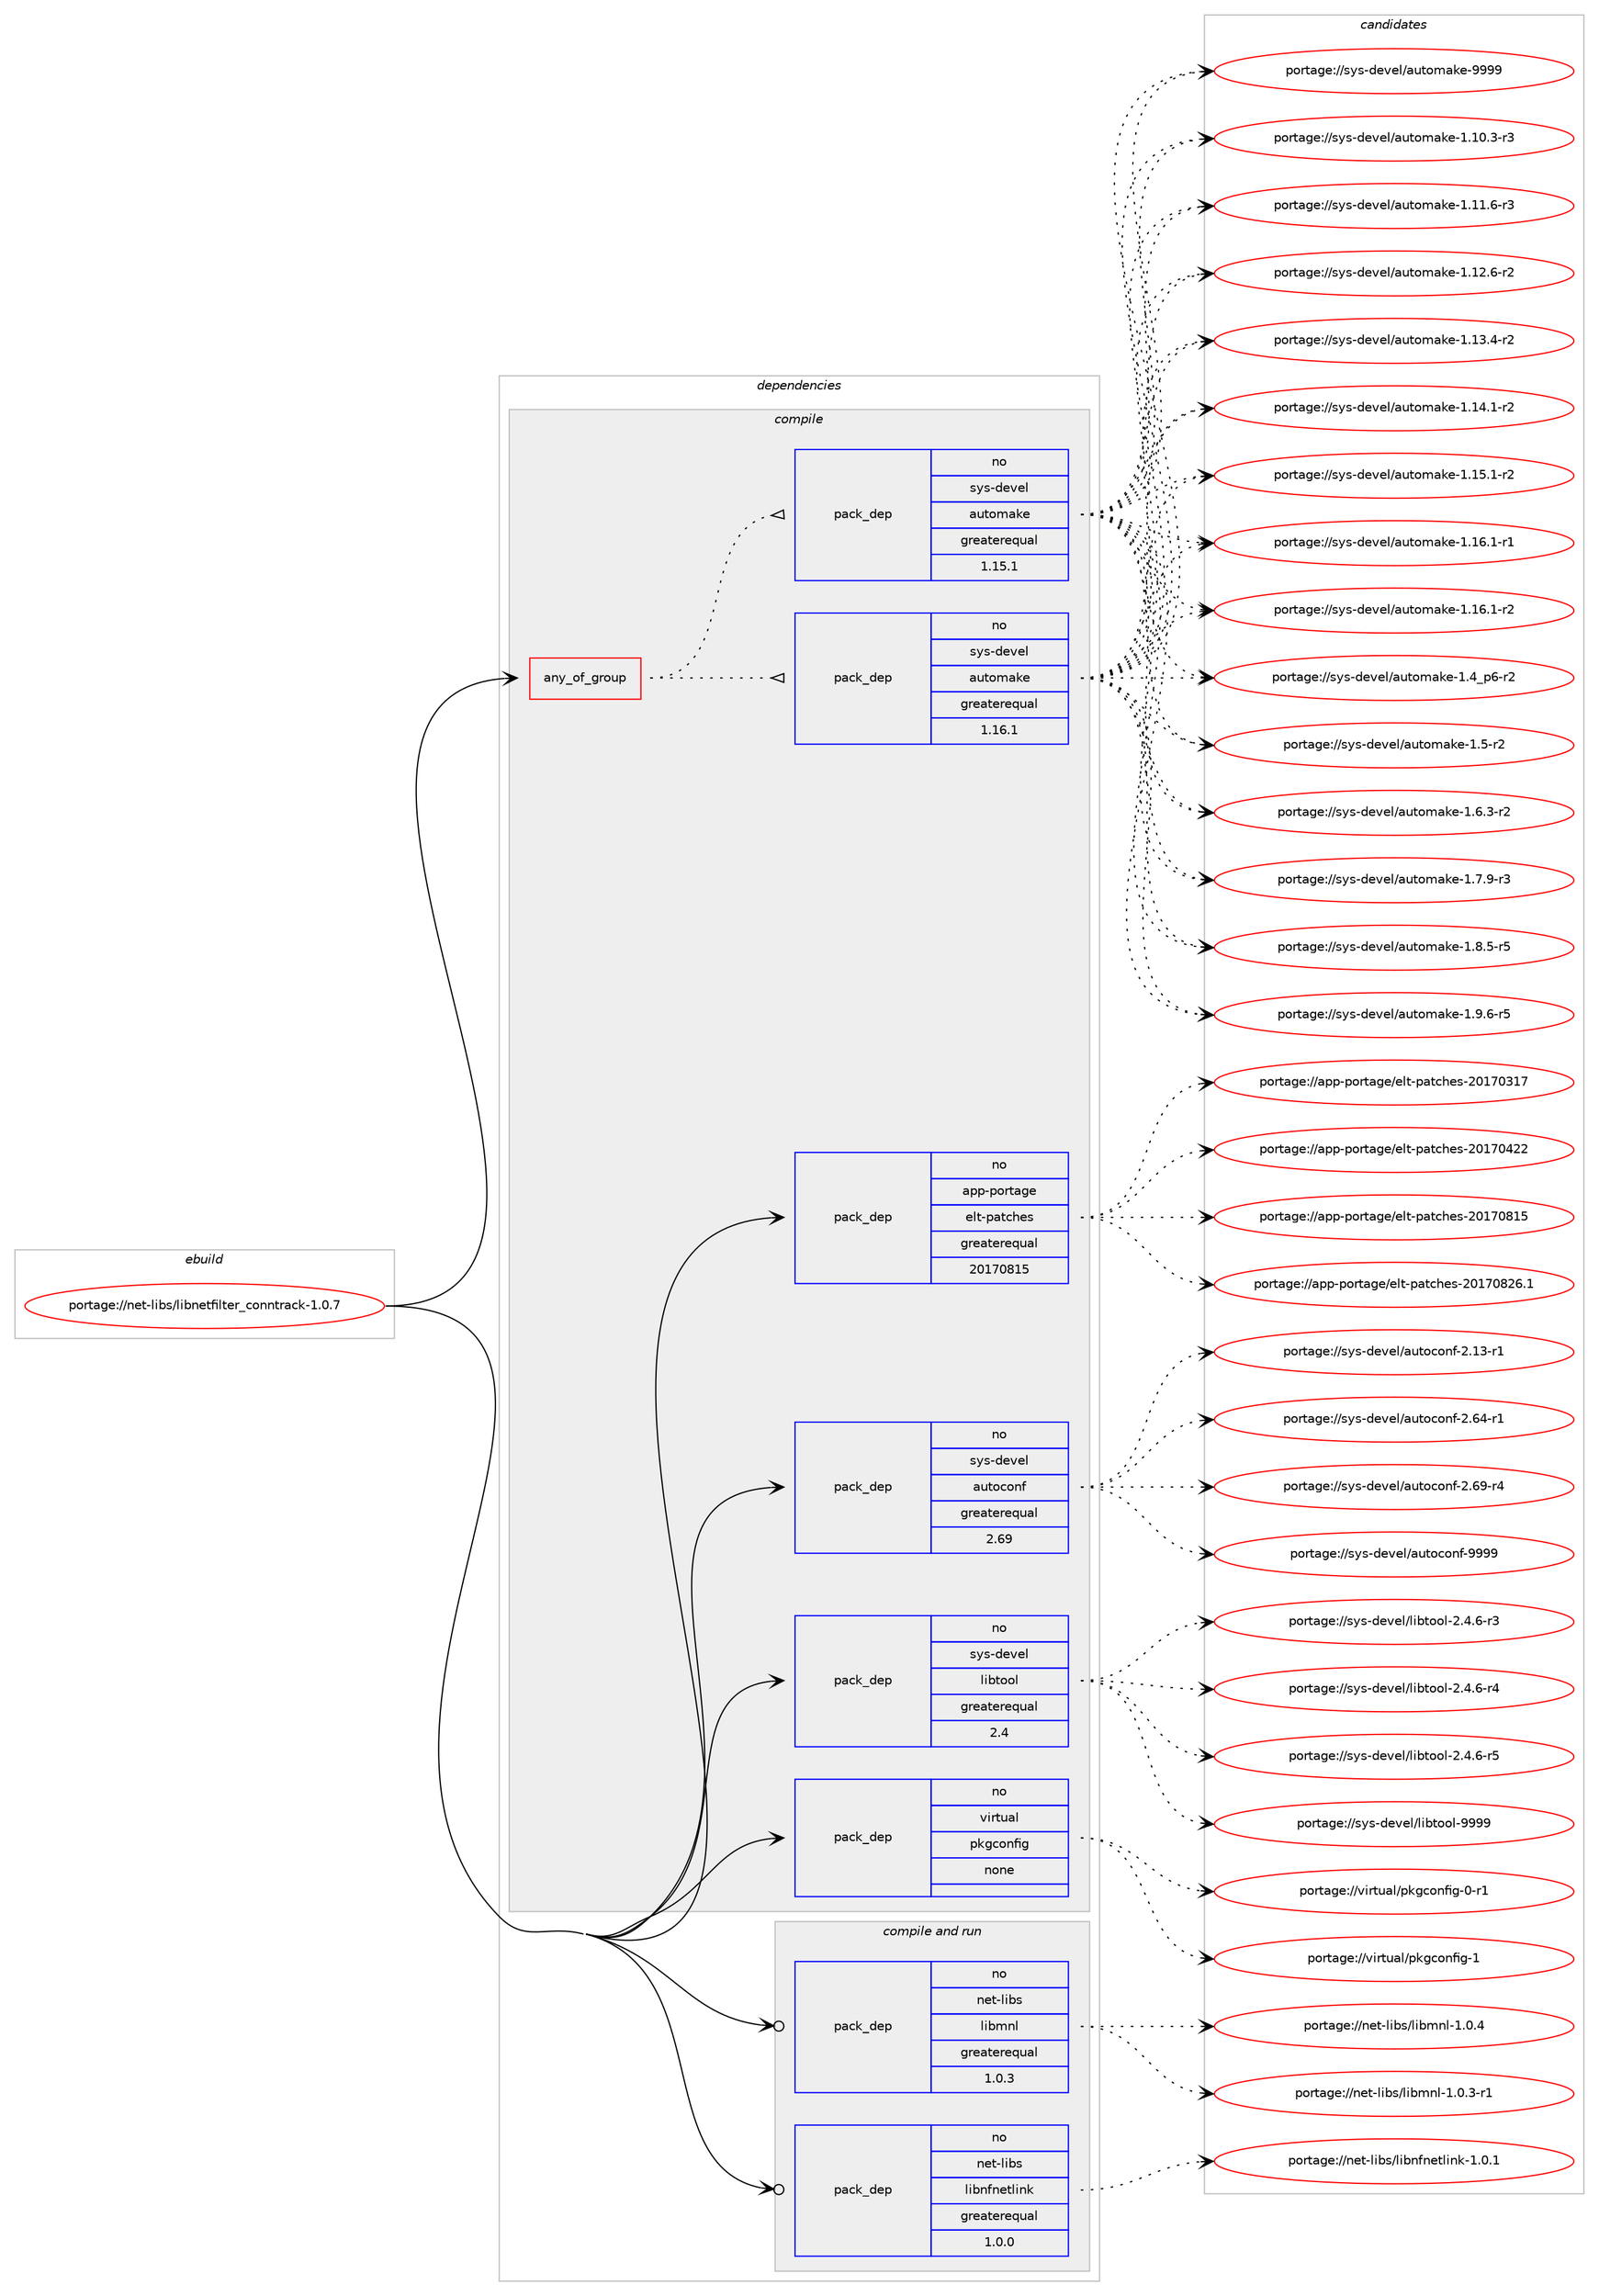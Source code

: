 digraph prolog {

# *************
# Graph options
# *************

newrank=true;
concentrate=true;
compound=true;
graph [rankdir=LR,fontname=Helvetica,fontsize=10,ranksep=1.5];#, ranksep=2.5, nodesep=0.2];
edge  [arrowhead=vee];
node  [fontname=Helvetica,fontsize=10];

# **********
# The ebuild
# **********

subgraph cluster_leftcol {
color=gray;
rank=same;
label=<<i>ebuild</i>>;
id [label="portage://net-libs/libnetfilter_conntrack-1.0.7", color=red, width=4, href="../net-libs/libnetfilter_conntrack-1.0.7.svg"];
}

# ****************
# The dependencies
# ****************

subgraph cluster_midcol {
color=gray;
label=<<i>dependencies</i>>;
subgraph cluster_compile {
fillcolor="#eeeeee";
style=filled;
label=<<i>compile</i>>;
subgraph any5813 {
dependency360034 [label=<<TABLE BORDER="0" CELLBORDER="1" CELLSPACING="0" CELLPADDING="4"><TR><TD CELLPADDING="10">any_of_group</TD></TR></TABLE>>, shape=none, color=red];subgraph pack264009 {
dependency360035 [label=<<TABLE BORDER="0" CELLBORDER="1" CELLSPACING="0" CELLPADDING="4" WIDTH="220"><TR><TD ROWSPAN="6" CELLPADDING="30">pack_dep</TD></TR><TR><TD WIDTH="110">no</TD></TR><TR><TD>sys-devel</TD></TR><TR><TD>automake</TD></TR><TR><TD>greaterequal</TD></TR><TR><TD>1.16.1</TD></TR></TABLE>>, shape=none, color=blue];
}
dependency360034:e -> dependency360035:w [weight=20,style="dotted",arrowhead="oinv"];
subgraph pack264010 {
dependency360036 [label=<<TABLE BORDER="0" CELLBORDER="1" CELLSPACING="0" CELLPADDING="4" WIDTH="220"><TR><TD ROWSPAN="6" CELLPADDING="30">pack_dep</TD></TR><TR><TD WIDTH="110">no</TD></TR><TR><TD>sys-devel</TD></TR><TR><TD>automake</TD></TR><TR><TD>greaterequal</TD></TR><TR><TD>1.15.1</TD></TR></TABLE>>, shape=none, color=blue];
}
dependency360034:e -> dependency360036:w [weight=20,style="dotted",arrowhead="oinv"];
}
id:e -> dependency360034:w [weight=20,style="solid",arrowhead="vee"];
subgraph pack264011 {
dependency360037 [label=<<TABLE BORDER="0" CELLBORDER="1" CELLSPACING="0" CELLPADDING="4" WIDTH="220"><TR><TD ROWSPAN="6" CELLPADDING="30">pack_dep</TD></TR><TR><TD WIDTH="110">no</TD></TR><TR><TD>app-portage</TD></TR><TR><TD>elt-patches</TD></TR><TR><TD>greaterequal</TD></TR><TR><TD>20170815</TD></TR></TABLE>>, shape=none, color=blue];
}
id:e -> dependency360037:w [weight=20,style="solid",arrowhead="vee"];
subgraph pack264012 {
dependency360038 [label=<<TABLE BORDER="0" CELLBORDER="1" CELLSPACING="0" CELLPADDING="4" WIDTH="220"><TR><TD ROWSPAN="6" CELLPADDING="30">pack_dep</TD></TR><TR><TD WIDTH="110">no</TD></TR><TR><TD>sys-devel</TD></TR><TR><TD>autoconf</TD></TR><TR><TD>greaterequal</TD></TR><TR><TD>2.69</TD></TR></TABLE>>, shape=none, color=blue];
}
id:e -> dependency360038:w [weight=20,style="solid",arrowhead="vee"];
subgraph pack264013 {
dependency360039 [label=<<TABLE BORDER="0" CELLBORDER="1" CELLSPACING="0" CELLPADDING="4" WIDTH="220"><TR><TD ROWSPAN="6" CELLPADDING="30">pack_dep</TD></TR><TR><TD WIDTH="110">no</TD></TR><TR><TD>sys-devel</TD></TR><TR><TD>libtool</TD></TR><TR><TD>greaterequal</TD></TR><TR><TD>2.4</TD></TR></TABLE>>, shape=none, color=blue];
}
id:e -> dependency360039:w [weight=20,style="solid",arrowhead="vee"];
subgraph pack264014 {
dependency360040 [label=<<TABLE BORDER="0" CELLBORDER="1" CELLSPACING="0" CELLPADDING="4" WIDTH="220"><TR><TD ROWSPAN="6" CELLPADDING="30">pack_dep</TD></TR><TR><TD WIDTH="110">no</TD></TR><TR><TD>virtual</TD></TR><TR><TD>pkgconfig</TD></TR><TR><TD>none</TD></TR><TR><TD></TD></TR></TABLE>>, shape=none, color=blue];
}
id:e -> dependency360040:w [weight=20,style="solid",arrowhead="vee"];
}
subgraph cluster_compileandrun {
fillcolor="#eeeeee";
style=filled;
label=<<i>compile and run</i>>;
subgraph pack264015 {
dependency360041 [label=<<TABLE BORDER="0" CELLBORDER="1" CELLSPACING="0" CELLPADDING="4" WIDTH="220"><TR><TD ROWSPAN="6" CELLPADDING="30">pack_dep</TD></TR><TR><TD WIDTH="110">no</TD></TR><TR><TD>net-libs</TD></TR><TR><TD>libmnl</TD></TR><TR><TD>greaterequal</TD></TR><TR><TD>1.0.3</TD></TR></TABLE>>, shape=none, color=blue];
}
id:e -> dependency360041:w [weight=20,style="solid",arrowhead="odotvee"];
subgraph pack264016 {
dependency360042 [label=<<TABLE BORDER="0" CELLBORDER="1" CELLSPACING="0" CELLPADDING="4" WIDTH="220"><TR><TD ROWSPAN="6" CELLPADDING="30">pack_dep</TD></TR><TR><TD WIDTH="110">no</TD></TR><TR><TD>net-libs</TD></TR><TR><TD>libnfnetlink</TD></TR><TR><TD>greaterequal</TD></TR><TR><TD>1.0.0</TD></TR></TABLE>>, shape=none, color=blue];
}
id:e -> dependency360042:w [weight=20,style="solid",arrowhead="odotvee"];
}
subgraph cluster_run {
fillcolor="#eeeeee";
style=filled;
label=<<i>run</i>>;
}
}

# **************
# The candidates
# **************

subgraph cluster_choices {
rank=same;
color=gray;
label=<<i>candidates</i>>;

subgraph choice264009 {
color=black;
nodesep=1;
choiceportage11512111545100101118101108479711711611110997107101454946494846514511451 [label="portage://sys-devel/automake-1.10.3-r3", color=red, width=4,href="../sys-devel/automake-1.10.3-r3.svg"];
choiceportage11512111545100101118101108479711711611110997107101454946494946544511451 [label="portage://sys-devel/automake-1.11.6-r3", color=red, width=4,href="../sys-devel/automake-1.11.6-r3.svg"];
choiceportage11512111545100101118101108479711711611110997107101454946495046544511450 [label="portage://sys-devel/automake-1.12.6-r2", color=red, width=4,href="../sys-devel/automake-1.12.6-r2.svg"];
choiceportage11512111545100101118101108479711711611110997107101454946495146524511450 [label="portage://sys-devel/automake-1.13.4-r2", color=red, width=4,href="../sys-devel/automake-1.13.4-r2.svg"];
choiceportage11512111545100101118101108479711711611110997107101454946495246494511450 [label="portage://sys-devel/automake-1.14.1-r2", color=red, width=4,href="../sys-devel/automake-1.14.1-r2.svg"];
choiceportage11512111545100101118101108479711711611110997107101454946495346494511450 [label="portage://sys-devel/automake-1.15.1-r2", color=red, width=4,href="../sys-devel/automake-1.15.1-r2.svg"];
choiceportage11512111545100101118101108479711711611110997107101454946495446494511449 [label="portage://sys-devel/automake-1.16.1-r1", color=red, width=4,href="../sys-devel/automake-1.16.1-r1.svg"];
choiceportage11512111545100101118101108479711711611110997107101454946495446494511450 [label="portage://sys-devel/automake-1.16.1-r2", color=red, width=4,href="../sys-devel/automake-1.16.1-r2.svg"];
choiceportage115121115451001011181011084797117116111109971071014549465295112544511450 [label="portage://sys-devel/automake-1.4_p6-r2", color=red, width=4,href="../sys-devel/automake-1.4_p6-r2.svg"];
choiceportage11512111545100101118101108479711711611110997107101454946534511450 [label="portage://sys-devel/automake-1.5-r2", color=red, width=4,href="../sys-devel/automake-1.5-r2.svg"];
choiceportage115121115451001011181011084797117116111109971071014549465446514511450 [label="portage://sys-devel/automake-1.6.3-r2", color=red, width=4,href="../sys-devel/automake-1.6.3-r2.svg"];
choiceportage115121115451001011181011084797117116111109971071014549465546574511451 [label="portage://sys-devel/automake-1.7.9-r3", color=red, width=4,href="../sys-devel/automake-1.7.9-r3.svg"];
choiceportage115121115451001011181011084797117116111109971071014549465646534511453 [label="portage://sys-devel/automake-1.8.5-r5", color=red, width=4,href="../sys-devel/automake-1.8.5-r5.svg"];
choiceportage115121115451001011181011084797117116111109971071014549465746544511453 [label="portage://sys-devel/automake-1.9.6-r5", color=red, width=4,href="../sys-devel/automake-1.9.6-r5.svg"];
choiceportage115121115451001011181011084797117116111109971071014557575757 [label="portage://sys-devel/automake-9999", color=red, width=4,href="../sys-devel/automake-9999.svg"];
dependency360035:e -> choiceportage11512111545100101118101108479711711611110997107101454946494846514511451:w [style=dotted,weight="100"];
dependency360035:e -> choiceportage11512111545100101118101108479711711611110997107101454946494946544511451:w [style=dotted,weight="100"];
dependency360035:e -> choiceportage11512111545100101118101108479711711611110997107101454946495046544511450:w [style=dotted,weight="100"];
dependency360035:e -> choiceportage11512111545100101118101108479711711611110997107101454946495146524511450:w [style=dotted,weight="100"];
dependency360035:e -> choiceportage11512111545100101118101108479711711611110997107101454946495246494511450:w [style=dotted,weight="100"];
dependency360035:e -> choiceportage11512111545100101118101108479711711611110997107101454946495346494511450:w [style=dotted,weight="100"];
dependency360035:e -> choiceportage11512111545100101118101108479711711611110997107101454946495446494511449:w [style=dotted,weight="100"];
dependency360035:e -> choiceportage11512111545100101118101108479711711611110997107101454946495446494511450:w [style=dotted,weight="100"];
dependency360035:e -> choiceportage115121115451001011181011084797117116111109971071014549465295112544511450:w [style=dotted,weight="100"];
dependency360035:e -> choiceportage11512111545100101118101108479711711611110997107101454946534511450:w [style=dotted,weight="100"];
dependency360035:e -> choiceportage115121115451001011181011084797117116111109971071014549465446514511450:w [style=dotted,weight="100"];
dependency360035:e -> choiceportage115121115451001011181011084797117116111109971071014549465546574511451:w [style=dotted,weight="100"];
dependency360035:e -> choiceportage115121115451001011181011084797117116111109971071014549465646534511453:w [style=dotted,weight="100"];
dependency360035:e -> choiceportage115121115451001011181011084797117116111109971071014549465746544511453:w [style=dotted,weight="100"];
dependency360035:e -> choiceportage115121115451001011181011084797117116111109971071014557575757:w [style=dotted,weight="100"];
}
subgraph choice264010 {
color=black;
nodesep=1;
choiceportage11512111545100101118101108479711711611110997107101454946494846514511451 [label="portage://sys-devel/automake-1.10.3-r3", color=red, width=4,href="../sys-devel/automake-1.10.3-r3.svg"];
choiceportage11512111545100101118101108479711711611110997107101454946494946544511451 [label="portage://sys-devel/automake-1.11.6-r3", color=red, width=4,href="../sys-devel/automake-1.11.6-r3.svg"];
choiceportage11512111545100101118101108479711711611110997107101454946495046544511450 [label="portage://sys-devel/automake-1.12.6-r2", color=red, width=4,href="../sys-devel/automake-1.12.6-r2.svg"];
choiceportage11512111545100101118101108479711711611110997107101454946495146524511450 [label="portage://sys-devel/automake-1.13.4-r2", color=red, width=4,href="../sys-devel/automake-1.13.4-r2.svg"];
choiceportage11512111545100101118101108479711711611110997107101454946495246494511450 [label="portage://sys-devel/automake-1.14.1-r2", color=red, width=4,href="../sys-devel/automake-1.14.1-r2.svg"];
choiceportage11512111545100101118101108479711711611110997107101454946495346494511450 [label="portage://sys-devel/automake-1.15.1-r2", color=red, width=4,href="../sys-devel/automake-1.15.1-r2.svg"];
choiceportage11512111545100101118101108479711711611110997107101454946495446494511449 [label="portage://sys-devel/automake-1.16.1-r1", color=red, width=4,href="../sys-devel/automake-1.16.1-r1.svg"];
choiceportage11512111545100101118101108479711711611110997107101454946495446494511450 [label="portage://sys-devel/automake-1.16.1-r2", color=red, width=4,href="../sys-devel/automake-1.16.1-r2.svg"];
choiceportage115121115451001011181011084797117116111109971071014549465295112544511450 [label="portage://sys-devel/automake-1.4_p6-r2", color=red, width=4,href="../sys-devel/automake-1.4_p6-r2.svg"];
choiceportage11512111545100101118101108479711711611110997107101454946534511450 [label="portage://sys-devel/automake-1.5-r2", color=red, width=4,href="../sys-devel/automake-1.5-r2.svg"];
choiceportage115121115451001011181011084797117116111109971071014549465446514511450 [label="portage://sys-devel/automake-1.6.3-r2", color=red, width=4,href="../sys-devel/automake-1.6.3-r2.svg"];
choiceportage115121115451001011181011084797117116111109971071014549465546574511451 [label="portage://sys-devel/automake-1.7.9-r3", color=red, width=4,href="../sys-devel/automake-1.7.9-r3.svg"];
choiceportage115121115451001011181011084797117116111109971071014549465646534511453 [label="portage://sys-devel/automake-1.8.5-r5", color=red, width=4,href="../sys-devel/automake-1.8.5-r5.svg"];
choiceportage115121115451001011181011084797117116111109971071014549465746544511453 [label="portage://sys-devel/automake-1.9.6-r5", color=red, width=4,href="../sys-devel/automake-1.9.6-r5.svg"];
choiceportage115121115451001011181011084797117116111109971071014557575757 [label="portage://sys-devel/automake-9999", color=red, width=4,href="../sys-devel/automake-9999.svg"];
dependency360036:e -> choiceportage11512111545100101118101108479711711611110997107101454946494846514511451:w [style=dotted,weight="100"];
dependency360036:e -> choiceportage11512111545100101118101108479711711611110997107101454946494946544511451:w [style=dotted,weight="100"];
dependency360036:e -> choiceportage11512111545100101118101108479711711611110997107101454946495046544511450:w [style=dotted,weight="100"];
dependency360036:e -> choiceportage11512111545100101118101108479711711611110997107101454946495146524511450:w [style=dotted,weight="100"];
dependency360036:e -> choiceportage11512111545100101118101108479711711611110997107101454946495246494511450:w [style=dotted,weight="100"];
dependency360036:e -> choiceportage11512111545100101118101108479711711611110997107101454946495346494511450:w [style=dotted,weight="100"];
dependency360036:e -> choiceportage11512111545100101118101108479711711611110997107101454946495446494511449:w [style=dotted,weight="100"];
dependency360036:e -> choiceportage11512111545100101118101108479711711611110997107101454946495446494511450:w [style=dotted,weight="100"];
dependency360036:e -> choiceportage115121115451001011181011084797117116111109971071014549465295112544511450:w [style=dotted,weight="100"];
dependency360036:e -> choiceportage11512111545100101118101108479711711611110997107101454946534511450:w [style=dotted,weight="100"];
dependency360036:e -> choiceportage115121115451001011181011084797117116111109971071014549465446514511450:w [style=dotted,weight="100"];
dependency360036:e -> choiceportage115121115451001011181011084797117116111109971071014549465546574511451:w [style=dotted,weight="100"];
dependency360036:e -> choiceportage115121115451001011181011084797117116111109971071014549465646534511453:w [style=dotted,weight="100"];
dependency360036:e -> choiceportage115121115451001011181011084797117116111109971071014549465746544511453:w [style=dotted,weight="100"];
dependency360036:e -> choiceportage115121115451001011181011084797117116111109971071014557575757:w [style=dotted,weight="100"];
}
subgraph choice264011 {
color=black;
nodesep=1;
choiceportage97112112451121111141169710310147101108116451129711699104101115455048495548514955 [label="portage://app-portage/elt-patches-20170317", color=red, width=4,href="../app-portage/elt-patches-20170317.svg"];
choiceportage97112112451121111141169710310147101108116451129711699104101115455048495548525050 [label="portage://app-portage/elt-patches-20170422", color=red, width=4,href="../app-portage/elt-patches-20170422.svg"];
choiceportage97112112451121111141169710310147101108116451129711699104101115455048495548564953 [label="portage://app-portage/elt-patches-20170815", color=red, width=4,href="../app-portage/elt-patches-20170815.svg"];
choiceportage971121124511211111411697103101471011081164511297116991041011154550484955485650544649 [label="portage://app-portage/elt-patches-20170826.1", color=red, width=4,href="../app-portage/elt-patches-20170826.1.svg"];
dependency360037:e -> choiceportage97112112451121111141169710310147101108116451129711699104101115455048495548514955:w [style=dotted,weight="100"];
dependency360037:e -> choiceportage97112112451121111141169710310147101108116451129711699104101115455048495548525050:w [style=dotted,weight="100"];
dependency360037:e -> choiceportage97112112451121111141169710310147101108116451129711699104101115455048495548564953:w [style=dotted,weight="100"];
dependency360037:e -> choiceportage971121124511211111411697103101471011081164511297116991041011154550484955485650544649:w [style=dotted,weight="100"];
}
subgraph choice264012 {
color=black;
nodesep=1;
choiceportage1151211154510010111810110847971171161119911111010245504649514511449 [label="portage://sys-devel/autoconf-2.13-r1", color=red, width=4,href="../sys-devel/autoconf-2.13-r1.svg"];
choiceportage1151211154510010111810110847971171161119911111010245504654524511449 [label="portage://sys-devel/autoconf-2.64-r1", color=red, width=4,href="../sys-devel/autoconf-2.64-r1.svg"];
choiceportage1151211154510010111810110847971171161119911111010245504654574511452 [label="portage://sys-devel/autoconf-2.69-r4", color=red, width=4,href="../sys-devel/autoconf-2.69-r4.svg"];
choiceportage115121115451001011181011084797117116111991111101024557575757 [label="portage://sys-devel/autoconf-9999", color=red, width=4,href="../sys-devel/autoconf-9999.svg"];
dependency360038:e -> choiceportage1151211154510010111810110847971171161119911111010245504649514511449:w [style=dotted,weight="100"];
dependency360038:e -> choiceportage1151211154510010111810110847971171161119911111010245504654524511449:w [style=dotted,weight="100"];
dependency360038:e -> choiceportage1151211154510010111810110847971171161119911111010245504654574511452:w [style=dotted,weight="100"];
dependency360038:e -> choiceportage115121115451001011181011084797117116111991111101024557575757:w [style=dotted,weight="100"];
}
subgraph choice264013 {
color=black;
nodesep=1;
choiceportage1151211154510010111810110847108105981161111111084550465246544511451 [label="portage://sys-devel/libtool-2.4.6-r3", color=red, width=4,href="../sys-devel/libtool-2.4.6-r3.svg"];
choiceportage1151211154510010111810110847108105981161111111084550465246544511452 [label="portage://sys-devel/libtool-2.4.6-r4", color=red, width=4,href="../sys-devel/libtool-2.4.6-r4.svg"];
choiceportage1151211154510010111810110847108105981161111111084550465246544511453 [label="portage://sys-devel/libtool-2.4.6-r5", color=red, width=4,href="../sys-devel/libtool-2.4.6-r5.svg"];
choiceportage1151211154510010111810110847108105981161111111084557575757 [label="portage://sys-devel/libtool-9999", color=red, width=4,href="../sys-devel/libtool-9999.svg"];
dependency360039:e -> choiceportage1151211154510010111810110847108105981161111111084550465246544511451:w [style=dotted,weight="100"];
dependency360039:e -> choiceportage1151211154510010111810110847108105981161111111084550465246544511452:w [style=dotted,weight="100"];
dependency360039:e -> choiceportage1151211154510010111810110847108105981161111111084550465246544511453:w [style=dotted,weight="100"];
dependency360039:e -> choiceportage1151211154510010111810110847108105981161111111084557575757:w [style=dotted,weight="100"];
}
subgraph choice264014 {
color=black;
nodesep=1;
choiceportage11810511411611797108471121071039911111010210510345484511449 [label="portage://virtual/pkgconfig-0-r1", color=red, width=4,href="../virtual/pkgconfig-0-r1.svg"];
choiceportage1181051141161179710847112107103991111101021051034549 [label="portage://virtual/pkgconfig-1", color=red, width=4,href="../virtual/pkgconfig-1.svg"];
dependency360040:e -> choiceportage11810511411611797108471121071039911111010210510345484511449:w [style=dotted,weight="100"];
dependency360040:e -> choiceportage1181051141161179710847112107103991111101021051034549:w [style=dotted,weight="100"];
}
subgraph choice264015 {
color=black;
nodesep=1;
choiceportage110101116451081059811547108105981091101084549464846514511449 [label="portage://net-libs/libmnl-1.0.3-r1", color=red, width=4,href="../net-libs/libmnl-1.0.3-r1.svg"];
choiceportage11010111645108105981154710810598109110108454946484652 [label="portage://net-libs/libmnl-1.0.4", color=red, width=4,href="../net-libs/libmnl-1.0.4.svg"];
dependency360041:e -> choiceportage110101116451081059811547108105981091101084549464846514511449:w [style=dotted,weight="100"];
dependency360041:e -> choiceportage11010111645108105981154710810598109110108454946484652:w [style=dotted,weight="100"];
}
subgraph choice264016 {
color=black;
nodesep=1;
choiceportage11010111645108105981154710810598110102110101116108105110107454946484649 [label="portage://net-libs/libnfnetlink-1.0.1", color=red, width=4,href="../net-libs/libnfnetlink-1.0.1.svg"];
dependency360042:e -> choiceportage11010111645108105981154710810598110102110101116108105110107454946484649:w [style=dotted,weight="100"];
}
}

}
